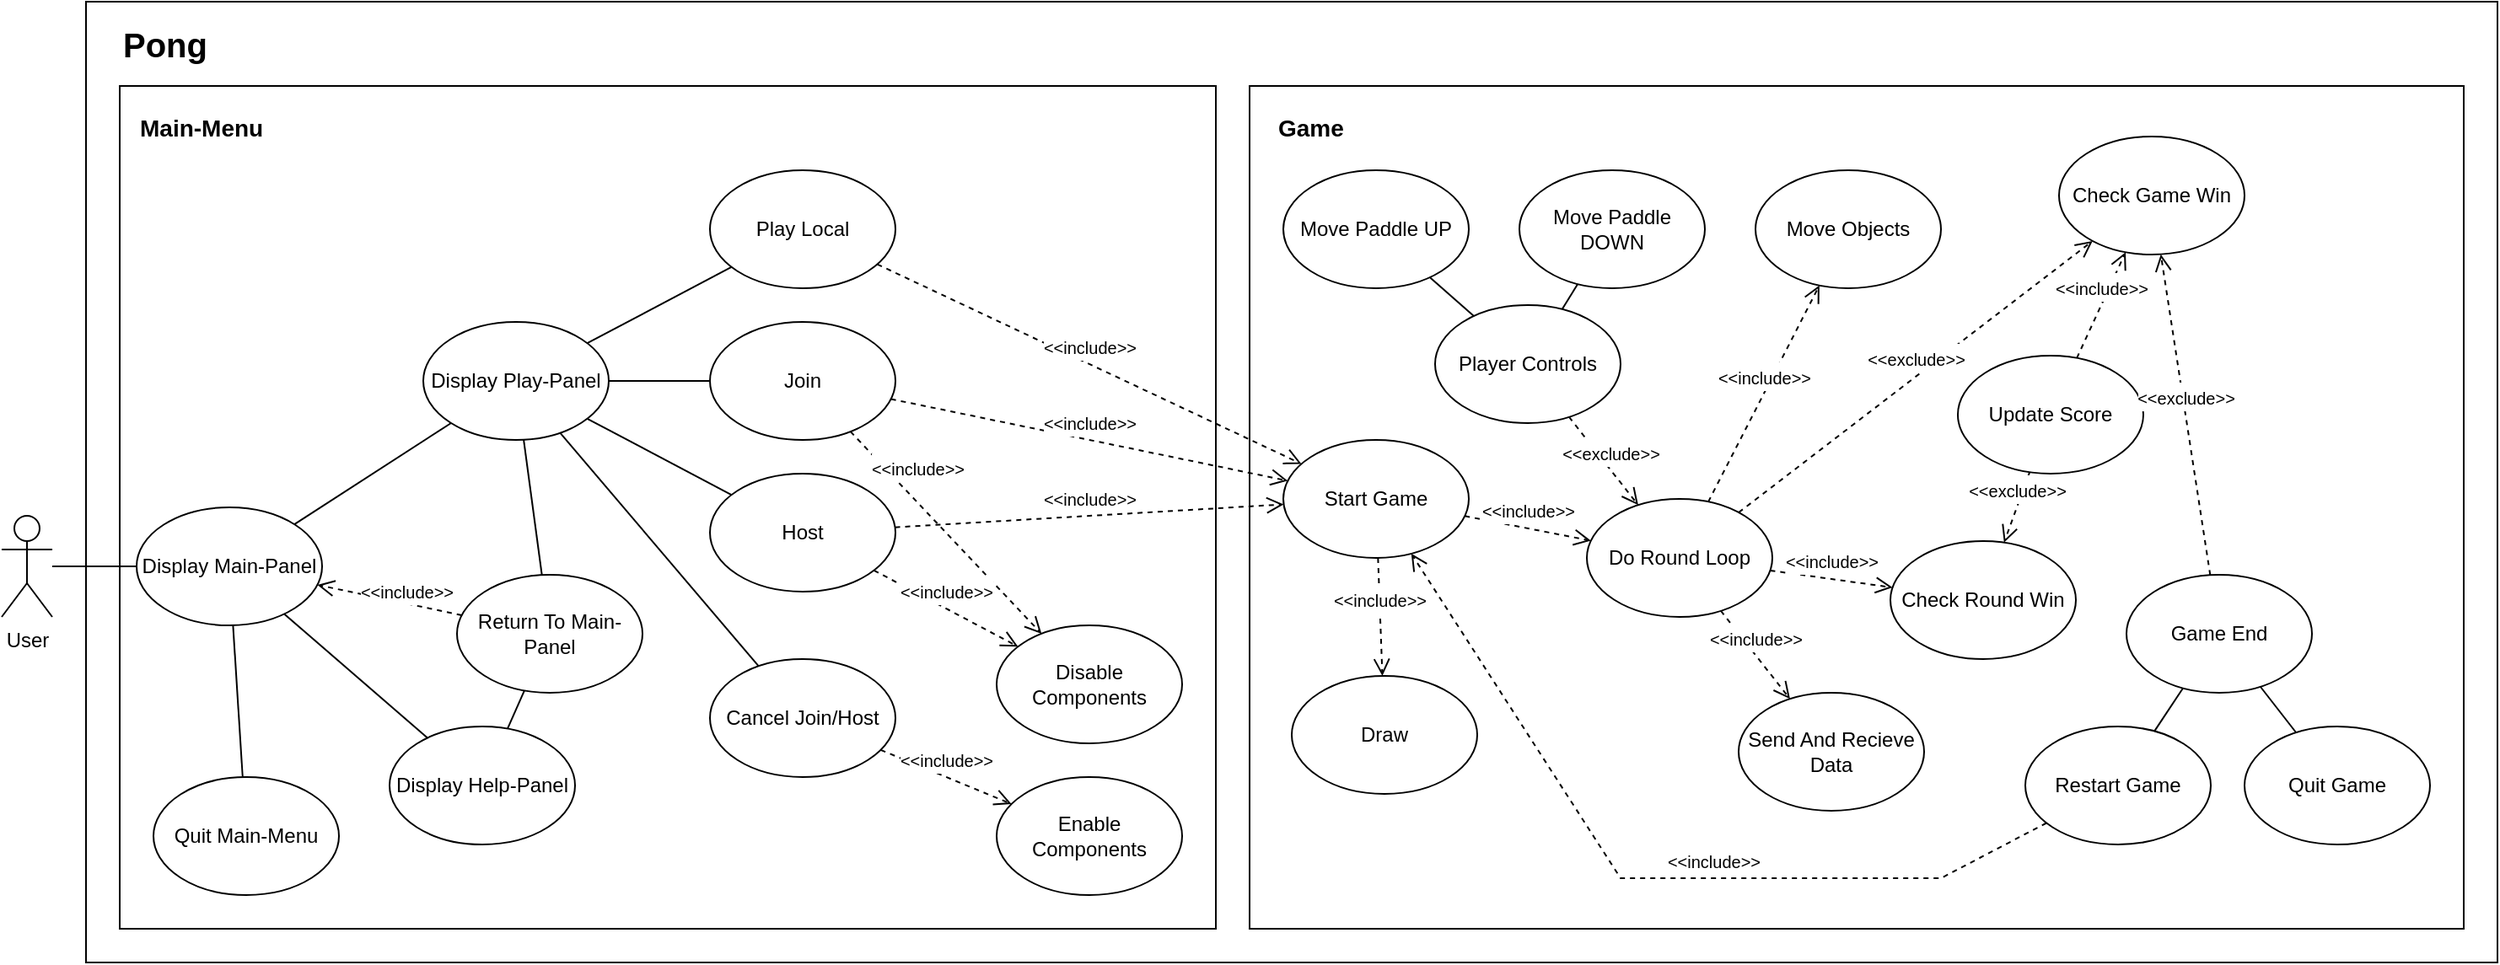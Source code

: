 <mxfile version="15.6.1" type="device"><diagram id="c0YnTH8Ru0GQd8Q9fjP5" name="Page-1"><mxGraphModel dx="1422" dy="800" grid="1" gridSize="10" guides="1" tooltips="1" connect="1" arrows="1" fold="1" page="1" pageScale="1" pageWidth="2339" pageHeight="3300" math="0" shadow="0"><root><mxCell id="0"/><mxCell id="1" parent="0"/><mxCell id="QgMCUanhK2pEsg9cvmnZ-13" value="" style="rounded=0;whiteSpace=wrap;html=1;fillColor=none;" parent="1" vertex="1"><mxGeometry x="200" y="50" width="1430" height="570" as="geometry"/></mxCell><mxCell id="uNHi8_iUBYmHVS5MAzjZ-15" value="" style="rounded=0;whiteSpace=wrap;html=1;fontSize=17;align=left;" parent="1" vertex="1"><mxGeometry x="890" y="100" width="720" height="500" as="geometry"/></mxCell><mxCell id="uNHi8_iUBYmHVS5MAzjZ-13" value="" style="rounded=0;whiteSpace=wrap;html=1;fontSize=17;align=left;" parent="1" vertex="1"><mxGeometry x="220" y="100" width="650" height="500" as="geometry"/></mxCell><mxCell id="QgMCUanhK2pEsg9cvmnZ-1" value="User" style="shape=umlActor;verticalLabelPosition=bottom;verticalAlign=top;html=1;outlineConnect=0;" parent="1" vertex="1"><mxGeometry x="150" y="355" width="30" height="60" as="geometry"/></mxCell><mxCell id="QgMCUanhK2pEsg9cvmnZ-2" value="Display Main-Panel" style="ellipse;whiteSpace=wrap;html=1;" parent="1" vertex="1"><mxGeometry x="230" y="350" width="110" height="70" as="geometry"/></mxCell><mxCell id="QgMCUanhK2pEsg9cvmnZ-3" value="Display Play-Panel" style="ellipse;whiteSpace=wrap;html=1;" parent="1" vertex="1"><mxGeometry x="400" y="240" width="110" height="70" as="geometry"/></mxCell><mxCell id="QgMCUanhK2pEsg9cvmnZ-4" value="Display Help-Panel" style="ellipse;whiteSpace=wrap;html=1;" parent="1" vertex="1"><mxGeometry x="380" y="480" width="110" height="70" as="geometry"/></mxCell><mxCell id="QgMCUanhK2pEsg9cvmnZ-5" value="Quit Main-Menu" style="ellipse;whiteSpace=wrap;html=1;" parent="1" vertex="1"><mxGeometry x="240" y="510" width="110" height="70" as="geometry"/></mxCell><mxCell id="QgMCUanhK2pEsg9cvmnZ-10" value="Play Local" style="ellipse;whiteSpace=wrap;html=1;" parent="1" vertex="1"><mxGeometry x="570" y="150" width="110" height="70" as="geometry"/></mxCell><mxCell id="QgMCUanhK2pEsg9cvmnZ-18" value="Join" style="ellipse;whiteSpace=wrap;html=1;" parent="1" vertex="1"><mxGeometry x="570" y="240" width="110" height="70" as="geometry"/></mxCell><mxCell id="QgMCUanhK2pEsg9cvmnZ-19" value="Host" style="ellipse;whiteSpace=wrap;html=1;" parent="1" vertex="1"><mxGeometry x="570" y="330" width="110" height="70" as="geometry"/></mxCell><mxCell id="QgMCUanhK2pEsg9cvmnZ-27" value="Do Round Loop" style="ellipse;whiteSpace=wrap;html=1;" parent="1" vertex="1"><mxGeometry x="1090" y="345" width="110" height="70" as="geometry"/></mxCell><mxCell id="QgMCUanhK2pEsg9cvmnZ-35" value="&lt;font size=&quot;1&quot;&gt;&lt;b style=&quot;font-size: 20px&quot;&gt;Pong&lt;/b&gt;&lt;/font&gt;" style="text;html=1;strokeColor=none;fillColor=none;align=left;verticalAlign=middle;whiteSpace=wrap;rounded=0;" parent="1" vertex="1"><mxGeometry x="220" y="60" width="120" height="30" as="geometry"/></mxCell><mxCell id="QgMCUanhK2pEsg9cvmnZ-37" value="Move Paddle UP" style="ellipse;whiteSpace=wrap;html=1;" parent="1" vertex="1"><mxGeometry x="910" y="150" width="110" height="70" as="geometry"/></mxCell><mxCell id="QgMCUanhK2pEsg9cvmnZ-41" value="Move Paddle DOWN" style="ellipse;whiteSpace=wrap;html=1;" parent="1" vertex="1"><mxGeometry x="1050" y="150" width="110" height="70" as="geometry"/></mxCell><mxCell id="QgMCUanhK2pEsg9cvmnZ-42" value="Restart Game" style="ellipse;whiteSpace=wrap;html=1;" parent="1" vertex="1"><mxGeometry x="1350" y="480" width="110" height="70" as="geometry"/></mxCell><mxCell id="QgMCUanhK2pEsg9cvmnZ-44" value="Quit Game" style="ellipse;whiteSpace=wrap;html=1;" parent="1" vertex="1"><mxGeometry x="1480" y="480" width="110" height="70" as="geometry"/></mxCell><mxCell id="QgMCUanhK2pEsg9cvmnZ-52" value="Check Round Win" style="ellipse;whiteSpace=wrap;html=1;" parent="1" vertex="1"><mxGeometry x="1270" y="370" width="110" height="70" as="geometry"/></mxCell><mxCell id="QgMCUanhK2pEsg9cvmnZ-54" value="Game End" style="ellipse;whiteSpace=wrap;html=1;" parent="1" vertex="1"><mxGeometry x="1410" y="390" width="110" height="70" as="geometry"/></mxCell><mxCell id="QgMCUanhK2pEsg9cvmnZ-59" value="Start Game" style="ellipse;whiteSpace=wrap;html=1;" parent="1" vertex="1"><mxGeometry x="910" y="310" width="110" height="70" as="geometry"/></mxCell><mxCell id="QgMCUanhK2pEsg9cvmnZ-78" value="" style="endArrow=none;html=1;rounded=0;fontSize=14;" parent="1" source="QgMCUanhK2pEsg9cvmnZ-1" target="QgMCUanhK2pEsg9cvmnZ-2" edge="1"><mxGeometry width="50" height="50" relative="1" as="geometry"><mxPoint x="460" y="910" as="sourcePoint"/><mxPoint x="140" y="345" as="targetPoint"/></mxGeometry></mxCell><mxCell id="QgMCUanhK2pEsg9cvmnZ-79" value="" style="endArrow=none;html=1;rounded=0;fontSize=14;" parent="1" source="QgMCUanhK2pEsg9cvmnZ-5" target="QgMCUanhK2pEsg9cvmnZ-2" edge="1"><mxGeometry width="50" height="50" relative="1" as="geometry"><mxPoint x="80" y="480" as="sourcePoint"/><mxPoint x="275" y="550" as="targetPoint"/></mxGeometry></mxCell><mxCell id="QgMCUanhK2pEsg9cvmnZ-80" value="" style="endArrow=none;html=1;rounded=0;fontSize=14;" parent="1" source="QgMCUanhK2pEsg9cvmnZ-3" target="QgMCUanhK2pEsg9cvmnZ-2" edge="1"><mxGeometry width="50" height="50" relative="1" as="geometry"><mxPoint x="302.41" y="349.961" as="sourcePoint"/><mxPoint x="285" y="585" as="targetPoint"/></mxGeometry></mxCell><mxCell id="QgMCUanhK2pEsg9cvmnZ-81" value="" style="endArrow=none;html=1;rounded=0;fontSize=14;" parent="1" source="QgMCUanhK2pEsg9cvmnZ-4" target="QgMCUanhK2pEsg9cvmnZ-2" edge="1"><mxGeometry width="50" height="50" relative="1" as="geometry"><mxPoint x="366.109" y="449.749" as="sourcePoint"/><mxPoint x="306.67" y="586.33" as="targetPoint"/></mxGeometry></mxCell><mxCell id="QgMCUanhK2pEsg9cvmnZ-87" value="" style="endArrow=none;html=1;rounded=0;fontSize=14;" parent="1" source="QgMCUanhK2pEsg9cvmnZ-18" target="QgMCUanhK2pEsg9cvmnZ-3" edge="1"><mxGeometry width="50" height="50" relative="1" as="geometry"><mxPoint x="549.439" y="338.419" as="sourcePoint"/><mxPoint x="460.0" y="360.0" as="targetPoint"/></mxGeometry></mxCell><mxCell id="QgMCUanhK2pEsg9cvmnZ-88" value="" style="endArrow=none;html=1;rounded=0;fontSize=14;" parent="1" source="QgMCUanhK2pEsg9cvmnZ-19" target="QgMCUanhK2pEsg9cvmnZ-3" edge="1"><mxGeometry width="50" height="50" relative="1" as="geometry"><mxPoint x="560" y="495" as="sourcePoint"/><mxPoint x="480.001" y="435.251" as="targetPoint"/></mxGeometry></mxCell><mxCell id="QgMCUanhK2pEsg9cvmnZ-90" value="" style="endArrow=none;html=1;rounded=0;fontSize=14;" parent="1" source="QgMCUanhK2pEsg9cvmnZ-3" target="Gcd8trec9abmZmrxKPaW-17" edge="1"><mxGeometry width="50" height="50" relative="1" as="geometry"><mxPoint x="566.11" y="300.0" as="sourcePoint"/><mxPoint x="615" y="160" as="targetPoint"/><Array as="points"/></mxGeometry></mxCell><mxCell id="QgMCUanhK2pEsg9cvmnZ-104" value="&lt;font style=&quot;font-size: 10px&quot;&gt;&amp;lt;&amp;lt;include&amp;gt;&amp;gt;&lt;/font&gt;" style="html=1;verticalAlign=bottom;endArrow=open;dashed=1;endSize=8;rounded=0;fontSize=14;" parent="1" source="QgMCUanhK2pEsg9cvmnZ-19" target="QgMCUanhK2pEsg9cvmnZ-59" edge="1"><mxGeometry relative="1" as="geometry"><mxPoint x="1340" y="510" as="sourcePoint"/><mxPoint x="1260" y="510" as="targetPoint"/><Array as="points"/></mxGeometry></mxCell><mxCell id="QgMCUanhK2pEsg9cvmnZ-105" value="&lt;font style=&quot;font-size: 10px&quot;&gt;&amp;lt;&amp;lt;include&amp;gt;&amp;gt;&lt;/font&gt;" style="html=1;verticalAlign=bottom;endArrow=open;dashed=1;endSize=8;rounded=0;fontSize=14;" parent="1" source="QgMCUanhK2pEsg9cvmnZ-18" target="QgMCUanhK2pEsg9cvmnZ-59" edge="1"><mxGeometry relative="1" as="geometry"><mxPoint x="767.765" y="385.124" as="sourcePoint"/><mxPoint x="902.242" y="359.892" as="targetPoint"/><Array as="points"/></mxGeometry></mxCell><mxCell id="QgMCUanhK2pEsg9cvmnZ-106" value="&lt;font style=&quot;font-size: 10px&quot;&gt;&amp;lt;&amp;lt;include&amp;gt;&amp;gt;&lt;/font&gt;" style="html=1;verticalAlign=bottom;endArrow=open;dashed=1;endSize=8;rounded=0;fontSize=14;" parent="1" source="QgMCUanhK2pEsg9cvmnZ-10" target="QgMCUanhK2pEsg9cvmnZ-59" edge="1"><mxGeometry relative="1" as="geometry"><mxPoint x="757.77" y="304.865" as="sourcePoint"/><mxPoint x="892.242" y="330.108" as="targetPoint"/><Array as="points"/></mxGeometry></mxCell><mxCell id="QgMCUanhK2pEsg9cvmnZ-107" value="&lt;font style=&quot;font-size: 10px&quot;&gt;&amp;lt;&amp;lt;include&amp;gt;&amp;gt;&lt;/font&gt;" style="html=1;verticalAlign=bottom;endArrow=open;dashed=1;endSize=8;rounded=0;fontSize=14;" parent="1" source="QgMCUanhK2pEsg9cvmnZ-59" target="QgMCUanhK2pEsg9cvmnZ-27" edge="1"><mxGeometry relative="1" as="geometry"><mxPoint x="1000.004" y="363.129" as="sourcePoint"/><mxPoint x="903.099" y="335.378" as="targetPoint"/><Array as="points"/></mxGeometry></mxCell><mxCell id="stNI1fUd9c-oiY1ShBI0-7" value="" style="endArrow=none;html=1;rounded=0;fontSize=14;" parent="1" source="QgMCUanhK2pEsg9cvmnZ-42" target="QgMCUanhK2pEsg9cvmnZ-54" edge="1"><mxGeometry width="50" height="50" relative="1" as="geometry"><mxPoint x="1569.624" y="532.498" as="sourcePoint"/><mxPoint x="1480.001" y="492.401" as="targetPoint"/></mxGeometry></mxCell><mxCell id="stNI1fUd9c-oiY1ShBI0-8" value="" style="endArrow=none;html=1;rounded=0;fontSize=14;" parent="1" source="QgMCUanhK2pEsg9cvmnZ-44" target="QgMCUanhK2pEsg9cvmnZ-54" edge="1"><mxGeometry width="50" height="50" relative="1" as="geometry"><mxPoint x="1699.237" y="361.915" as="sourcePoint"/><mxPoint x="1650.619" y="382.949" as="targetPoint"/></mxGeometry></mxCell><mxCell id="stNI1fUd9c-oiY1ShBI0-11" value="&lt;font style=&quot;font-size: 10px&quot;&gt;&amp;lt;&amp;lt;exclude&amp;gt;&amp;gt;&lt;/font&gt;" style="html=1;verticalAlign=bottom;endArrow=open;dashed=1;endSize=8;rounded=0;fontSize=14;" parent="1" source="uNHi8_iUBYmHVS5MAzjZ-1" target="QgMCUanhK2pEsg9cvmnZ-52" edge="1"><mxGeometry relative="1" as="geometry"><mxPoint x="1370" y="472.5" as="sourcePoint"/><mxPoint x="1440" y="472.5" as="targetPoint"/><Array as="points"/></mxGeometry></mxCell><mxCell id="stNI1fUd9c-oiY1ShBI0-13" value="&lt;font style=&quot;font-size: 10px&quot;&gt;&amp;lt;&amp;lt;include&amp;gt;&amp;gt;&lt;/font&gt;" style="html=1;verticalAlign=bottom;endArrow=open;dashed=1;endSize=8;rounded=0;fontSize=14;" parent="1" source="QgMCUanhK2pEsg9cvmnZ-42" target="QgMCUanhK2pEsg9cvmnZ-59" edge="1"><mxGeometry x="-0.159" relative="1" as="geometry"><mxPoint x="1490" y="535.0" as="sourcePoint"/><mxPoint x="1590" y="535.0" as="targetPoint"/><Array as="points"><mxPoint x="1300" y="570"/><mxPoint x="1110" y="570"/></Array><mxPoint as="offset"/></mxGeometry></mxCell><mxCell id="Gcd8trec9abmZmrxKPaW-4" value="" style="endArrow=none;html=1;rounded=0;fontSize=14;" parent="1" source="Gcd8trec9abmZmrxKPaW-8" target="QgMCUanhK2pEsg9cvmnZ-3" edge="1"><mxGeometry width="50" height="50" relative="1" as="geometry"><mxPoint x="575.321" y="430.763" as="sourcePoint"/><mxPoint x="449.998" y="380.004" as="targetPoint"/></mxGeometry></mxCell><mxCell id="Gcd8trec9abmZmrxKPaW-7" value="Disable Components" style="ellipse;whiteSpace=wrap;html=1;" parent="1" vertex="1"><mxGeometry x="740" y="420" width="110" height="70" as="geometry"/></mxCell><mxCell id="Gcd8trec9abmZmrxKPaW-8" value="Cancel Join/Host" style="ellipse;whiteSpace=wrap;html=1;" parent="1" vertex="1"><mxGeometry x="570" y="440" width="110" height="70" as="geometry"/></mxCell><mxCell id="Gcd8trec9abmZmrxKPaW-9" value="&lt;font style=&quot;font-size: 10px&quot;&gt;&amp;lt;&amp;lt;include&amp;gt;&amp;gt;&lt;/font&gt;" style="html=1;verticalAlign=bottom;endArrow=open;dashed=1;endSize=8;rounded=0;fontSize=14;" parent="1" source="QgMCUanhK2pEsg9cvmnZ-18" target="Gcd8trec9abmZmrxKPaW-7" edge="1"><mxGeometry x="-0.396" y="7" relative="1" as="geometry"><mxPoint x="679.984" y="345.833" as="sourcePoint"/><mxPoint x="900.016" y="349.167" as="targetPoint"/><Array as="points"/><mxPoint as="offset"/></mxGeometry></mxCell><mxCell id="Gcd8trec9abmZmrxKPaW-10" value="&lt;font style=&quot;font-size: 10px&quot;&gt;&amp;lt;&amp;lt;include&amp;gt;&amp;gt;&lt;/font&gt;" style="html=1;verticalAlign=bottom;endArrow=open;dashed=1;endSize=8;rounded=0;fontSize=14;" parent="1" source="QgMCUanhK2pEsg9cvmnZ-19" target="Gcd8trec9abmZmrxKPaW-7" edge="1"><mxGeometry relative="1" as="geometry"><mxPoint x="675.985" y="421.872" as="sourcePoint"/><mxPoint x="904.018" y="363.132" as="targetPoint"/><Array as="points"/></mxGeometry></mxCell><mxCell id="Gcd8trec9abmZmrxKPaW-11" value="&lt;font style=&quot;font-size: 10px&quot;&gt;&amp;lt;&amp;lt;include&amp;gt;&amp;gt;&lt;/font&gt;" style="html=1;verticalAlign=bottom;endArrow=open;dashed=1;endSize=8;rounded=0;fontSize=14;" parent="1" source="Gcd8trec9abmZmrxKPaW-8" target="Gcd8trec9abmZmrxKPaW-12" edge="1"><mxGeometry relative="1" as="geometry"><mxPoint x="673.214" y="451.842" as="sourcePoint"/><mxPoint x="746.902" y="478.024" as="targetPoint"/><Array as="points"/></mxGeometry></mxCell><mxCell id="Gcd8trec9abmZmrxKPaW-12" value="Enable Components" style="ellipse;whiteSpace=wrap;html=1;" parent="1" vertex="1"><mxGeometry x="740" y="510" width="110" height="70" as="geometry"/></mxCell><mxCell id="Gcd8trec9abmZmrxKPaW-13" value="Player Controls" style="ellipse;whiteSpace=wrap;html=1;" parent="1" vertex="1"><mxGeometry x="1000" y="230" width="110" height="70" as="geometry"/></mxCell><mxCell id="Gcd8trec9abmZmrxKPaW-14" value="&lt;font style=&quot;font-size: 10px&quot;&gt;&amp;lt;&amp;lt;exclude&amp;gt;&amp;gt;&lt;/font&gt;" style="html=1;verticalAlign=bottom;endArrow=open;dashed=1;endSize=8;rounded=0;fontSize=14;" parent="1" source="Gcd8trec9abmZmrxKPaW-13" target="QgMCUanhK2pEsg9cvmnZ-27" edge="1"><mxGeometry x="0.2" relative="1" as="geometry"><mxPoint x="1295.735" y="292.417" as="sourcePoint"/><mxPoint x="1334.855" y="352.616" as="targetPoint"/><Array as="points"/><mxPoint as="offset"/></mxGeometry></mxCell><mxCell id="Gcd8trec9abmZmrxKPaW-15" value="" style="endArrow=none;html=1;rounded=0;fontSize=14;" parent="1" source="QgMCUanhK2pEsg9cvmnZ-37" target="Gcd8trec9abmZmrxKPaW-13" edge="1"><mxGeometry width="50" height="50" relative="1" as="geometry"><mxPoint x="393.925" y="367.985" as="sourcePoint"/><mxPoint x="345.726" y="381.473" as="targetPoint"/></mxGeometry></mxCell><mxCell id="Gcd8trec9abmZmrxKPaW-16" value="" style="endArrow=none;html=1;rounded=0;fontSize=14;" parent="1" source="QgMCUanhK2pEsg9cvmnZ-41" target="Gcd8trec9abmZmrxKPaW-13" edge="1"><mxGeometry width="50" height="50" relative="1" as="geometry"><mxPoint x="1048.365" y="226.529" as="sourcePoint"/><mxPoint x="1102.311" y="253.508" as="targetPoint"/></mxGeometry></mxCell><mxCell id="Gcd8trec9abmZmrxKPaW-17" value="Return To Main-Panel" style="ellipse;whiteSpace=wrap;html=1;" parent="1" vertex="1"><mxGeometry x="420" y="390" width="110" height="70" as="geometry"/></mxCell><mxCell id="Gcd8trec9abmZmrxKPaW-19" value="" style="endArrow=none;html=1;rounded=0;fontSize=14;" parent="1" source="Gcd8trec9abmZmrxKPaW-17" target="QgMCUanhK2pEsg9cvmnZ-4" edge="1"><mxGeometry width="50" height="50" relative="1" as="geometry"><mxPoint x="420.815" y="454.158" as="sourcePoint"/><mxPoint x="339.168" y="415.857" as="targetPoint"/></mxGeometry></mxCell><mxCell id="Gcd8trec9abmZmrxKPaW-21" value="&lt;font style=&quot;font-size: 10px&quot;&gt;&amp;lt;&amp;lt;include&amp;gt;&amp;gt;&lt;/font&gt;" style="html=1;verticalAlign=bottom;endArrow=open;dashed=1;endSize=8;rounded=0;fontSize=14;" parent="1" source="Gcd8trec9abmZmrxKPaW-17" target="QgMCUanhK2pEsg9cvmnZ-2" edge="1"><mxGeometry x="-0.247" y="3" relative="1" as="geometry"><mxPoint x="435.472" y="535.472" as="sourcePoint"/><mxPoint x="324.528" y="424.528" as="targetPoint"/><Array as="points"/><mxPoint as="offset"/></mxGeometry></mxCell><mxCell id="Gcd8trec9abmZmrxKPaW-22" value="" style="endArrow=none;html=1;rounded=0;fontSize=14;" parent="1" source="QgMCUanhK2pEsg9cvmnZ-10" target="QgMCUanhK2pEsg9cvmnZ-3" edge="1"><mxGeometry width="50" height="50" relative="1" as="geometry"><mxPoint x="585.141" y="269.117" as="sourcePoint"/><mxPoint x="485" y="330" as="targetPoint"/></mxGeometry></mxCell><mxCell id="uNHi8_iUBYmHVS5MAzjZ-1" value="Update Score" style="ellipse;whiteSpace=wrap;html=1;" parent="1" vertex="1"><mxGeometry x="1310" y="260" width="110" height="70" as="geometry"/></mxCell><mxCell id="uNHi8_iUBYmHVS5MAzjZ-4" value="Check Game Win" style="ellipse;whiteSpace=wrap;html=1;" parent="1" vertex="1"><mxGeometry x="1370" y="130" width="110" height="70" as="geometry"/></mxCell><mxCell id="uNHi8_iUBYmHVS5MAzjZ-7" value="&lt;font style=&quot;font-size: 10px&quot;&gt;&amp;lt;&amp;lt;include&amp;gt;&amp;gt;&lt;/font&gt;" style="html=1;verticalAlign=bottom;endArrow=open;dashed=1;endSize=8;rounded=0;fontSize=14;" parent="1" source="uNHi8_iUBYmHVS5MAzjZ-1" target="uNHi8_iUBYmHVS5MAzjZ-4" edge="1"><mxGeometry relative="1" as="geometry"><mxPoint x="1345" y="350" as="sourcePoint"/><mxPoint x="1345" y="290" as="targetPoint"/><Array as="points"/></mxGeometry></mxCell><mxCell id="uNHi8_iUBYmHVS5MAzjZ-8" value="&lt;font style=&quot;font-size: 10px&quot;&gt;&amp;lt;&amp;lt;exclude&amp;gt;&amp;gt;&lt;/font&gt;" style="html=1;verticalAlign=bottom;endArrow=open;dashed=1;endSize=8;rounded=0;fontSize=14;" parent="1" source="QgMCUanhK2pEsg9cvmnZ-54" target="uNHi8_iUBYmHVS5MAzjZ-4" edge="1"><mxGeometry relative="1" as="geometry"><mxPoint x="1480" y="385" as="sourcePoint"/><mxPoint x="1400" y="385" as="targetPoint"/><Array as="points"/></mxGeometry></mxCell><mxCell id="uNHi8_iUBYmHVS5MAzjZ-10" value="&lt;font style=&quot;font-size: 10px&quot;&gt;&amp;lt;&amp;lt;exclude&amp;gt;&amp;gt;&lt;/font&gt;" style="html=1;verticalAlign=bottom;endArrow=open;dashed=1;endSize=8;rounded=0;fontSize=14;" parent="1" source="QgMCUanhK2pEsg9cvmnZ-27" target="uNHi8_iUBYmHVS5MAzjZ-4" edge="1"><mxGeometry relative="1" as="geometry"><mxPoint x="1484.839" y="209.435" as="sourcePoint"/><mxPoint x="1525.161" y="350.565" as="targetPoint"/><Array as="points"/></mxGeometry></mxCell><mxCell id="uNHi8_iUBYmHVS5MAzjZ-11" value="&lt;font style=&quot;font-size: 10px&quot;&gt;&amp;lt;&amp;lt;include&amp;gt;&amp;gt;&lt;/font&gt;" style="html=1;verticalAlign=bottom;endArrow=open;dashed=1;endSize=8;rounded=0;fontSize=14;" parent="1" source="QgMCUanhK2pEsg9cvmnZ-27" target="QgMCUanhK2pEsg9cvmnZ-52" edge="1"><mxGeometry relative="1" as="geometry"><mxPoint x="1357.576" y="230.038" as="sourcePoint"/><mxPoint x="1362.311" y="169.958" as="targetPoint"/><Array as="points"/></mxGeometry></mxCell><mxCell id="uNHi8_iUBYmHVS5MAzjZ-14" value="&lt;font size=&quot;1&quot;&gt;&lt;b style=&quot;font-size: 14px&quot;&gt;Main-Menu&lt;/b&gt;&lt;/font&gt;" style="text;html=1;strokeColor=none;fillColor=none;align=left;verticalAlign=middle;whiteSpace=wrap;rounded=0;" parent="1" vertex="1"><mxGeometry x="230" y="110" width="120" height="30" as="geometry"/></mxCell><mxCell id="uNHi8_iUBYmHVS5MAzjZ-16" value="&lt;font size=&quot;1&quot;&gt;&lt;b style=&quot;font-size: 14px&quot;&gt;Game&lt;/b&gt;&lt;/font&gt;" style="text;html=1;strokeColor=none;fillColor=none;align=left;verticalAlign=middle;whiteSpace=wrap;rounded=0;" parent="1" vertex="1"><mxGeometry x="905" y="110" width="120" height="30" as="geometry"/></mxCell><mxCell id="uNHi8_iUBYmHVS5MAzjZ-19" value="Send And Recieve Data" style="ellipse;whiteSpace=wrap;html=1;" parent="1" vertex="1"><mxGeometry x="1180" y="460" width="110" height="70" as="geometry"/></mxCell><mxCell id="uNHi8_iUBYmHVS5MAzjZ-20" value="&lt;font style=&quot;font-size: 10px&quot;&gt;&amp;lt;&amp;lt;include&amp;gt;&amp;gt;&lt;/font&gt;" style="html=1;verticalAlign=bottom;endArrow=open;dashed=1;endSize=8;rounded=0;fontSize=14;" parent="1" source="QgMCUanhK2pEsg9cvmnZ-27" target="uNHi8_iUBYmHVS5MAzjZ-19" edge="1"><mxGeometry relative="1" as="geometry"><mxPoint x="1134.627" y="422.51" as="sourcePoint"/><mxPoint x="1115.511" y="452.525" as="targetPoint"/><Array as="points"/></mxGeometry></mxCell><mxCell id="xgS2dM2eN2w7BoC54wZu-1" value="Move Objects" style="ellipse;whiteSpace=wrap;html=1;" parent="1" vertex="1"><mxGeometry x="1190" y="150" width="110" height="70" as="geometry"/></mxCell><mxCell id="xgS2dM2eN2w7BoC54wZu-2" value="&lt;font style=&quot;font-size: 10px&quot;&gt;&amp;lt;&amp;lt;include&amp;gt;&amp;gt;&lt;/font&gt;" style="html=1;verticalAlign=bottom;endArrow=open;dashed=1;endSize=8;rounded=0;fontSize=14;" parent="1" source="QgMCUanhK2pEsg9cvmnZ-27" target="xgS2dM2eN2w7BoC54wZu-1" edge="1"><mxGeometry relative="1" as="geometry"><mxPoint x="1177.25" y="422.008" as="sourcePoint"/><mxPoint x="1212.736" y="472.996" as="targetPoint"/><Array as="points"/></mxGeometry></mxCell><mxCell id="nN3hSeG1j5M4ddZv6HPt-1" value="Draw" style="ellipse;whiteSpace=wrap;html=1;" vertex="1" parent="1"><mxGeometry x="915" y="450" width="110" height="70" as="geometry"/></mxCell><mxCell id="nN3hSeG1j5M4ddZv6HPt-2" value="&lt;font style=&quot;font-size: 10px&quot;&gt;&amp;lt;&amp;lt;include&amp;gt;&amp;gt;&lt;/font&gt;" style="html=1;verticalAlign=bottom;endArrow=open;dashed=1;endSize=8;rounded=0;fontSize=14;" edge="1" parent="1" source="QgMCUanhK2pEsg9cvmnZ-59" target="nN3hSeG1j5M4ddZv6HPt-1"><mxGeometry relative="1" as="geometry"><mxPoint x="1027.724" y="364.964" as="sourcePoint"/><mxPoint x="1102.401" y="379.772" as="targetPoint"/><Array as="points"/></mxGeometry></mxCell></root></mxGraphModel></diagram></mxfile>